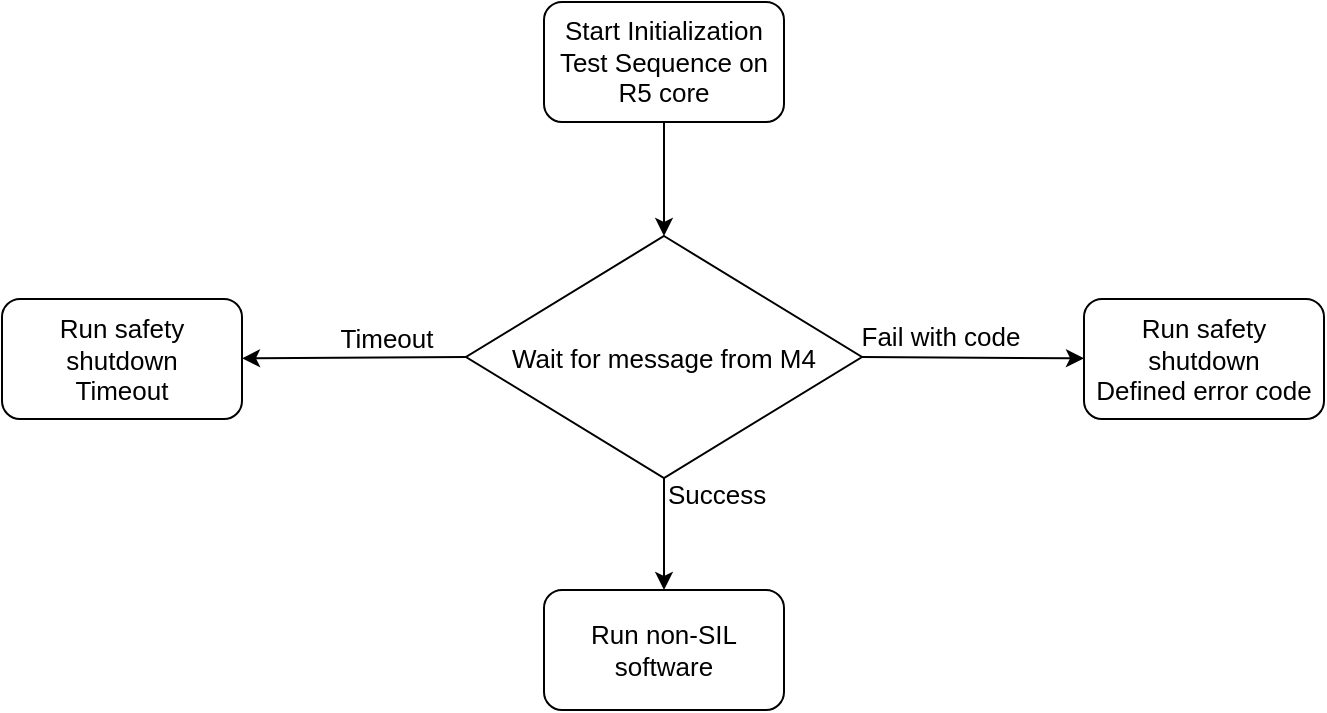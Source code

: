 <mxfile scale="3" border="0">
    <diagram id="LzTGRrPrDBO6Tm46XuKC" name="Page-1">
        <mxGraphModel dx="2193" dy="2339" grid="0" gridSize="10" guides="1" tooltips="1" connect="1" arrows="1" fold="1" page="0" pageScale="1" pageWidth="1600" pageHeight="1200" math="0" shadow="0">
            <root>
                <mxCell id="0"/>
                <mxCell id="1" parent="0"/>
                <mxCell id="397" style="edgeStyle=none;html=1;fontSize=13;" edge="1" parent="1" source="352" target="379">
                    <mxGeometry relative="1" as="geometry"/>
                </mxCell>
                <mxCell id="352" value="Start Initialization Test Sequence on R5 core" style="rounded=1;whiteSpace=wrap;html=1;fontSize=13;" parent="1" vertex="1">
                    <mxGeometry x="-497" y="-1170" width="120" height="60" as="geometry"/>
                </mxCell>
                <mxCell id="399" style="edgeStyle=none;html=1;exitX=0.5;exitY=1;exitDx=0;exitDy=0;fontSize=13;entryX=0.5;entryY=0;entryDx=0;entryDy=0;" edge="1" parent="1" source="379" target="393">
                    <mxGeometry relative="1" as="geometry">
                        <mxPoint x="-446" y="-931" as="sourcePoint"/>
                        <mxPoint x="-446" y="-880" as="targetPoint"/>
                    </mxGeometry>
                </mxCell>
                <mxCell id="402" value="Success" style="edgeLabel;html=1;align=center;verticalAlign=middle;resizable=0;points=[];fontSize=13;" vertex="1" connectable="0" parent="399">
                    <mxGeometry x="-0.42" y="3" relative="1" as="geometry">
                        <mxPoint x="23" y="-8" as="offset"/>
                    </mxGeometry>
                </mxCell>
                <mxCell id="400" style="edgeStyle=none;html=1;exitX=1;exitY=0.5;exitDx=0;exitDy=0;fontSize=13;" edge="1" parent="1" source="379" target="395">
                    <mxGeometry relative="1" as="geometry"/>
                </mxCell>
                <mxCell id="403" value="Fail with code" style="edgeLabel;html=1;align=center;verticalAlign=middle;resizable=0;points=[];fontSize=13;" vertex="1" connectable="0" parent="400">
                    <mxGeometry x="-0.672" y="1" relative="1" as="geometry">
                        <mxPoint x="21" y="-10" as="offset"/>
                    </mxGeometry>
                </mxCell>
                <mxCell id="401" style="edgeStyle=none;html=1;exitX=0;exitY=0.5;exitDx=0;exitDy=0;fontSize=13;" edge="1" parent="1" source="379" target="396">
                    <mxGeometry relative="1" as="geometry"/>
                </mxCell>
                <mxCell id="404" value="Timeout" style="edgeLabel;html=1;align=center;verticalAlign=middle;resizable=0;points=[];fontSize=13;" vertex="1" connectable="0" parent="401">
                    <mxGeometry x="0.159" y="-1" relative="1" as="geometry">
                        <mxPoint x="25" y="-9" as="offset"/>
                    </mxGeometry>
                </mxCell>
                <mxCell id="379" value="Wait for message from M4" style="rhombus;whiteSpace=wrap;html=1;fontSize=13;" parent="1" vertex="1">
                    <mxGeometry x="-536" y="-1053" width="198" height="121" as="geometry"/>
                </mxCell>
                <mxCell id="393" value="Run non-SIL software" style="rounded=1;whiteSpace=wrap;html=1;fontSize=13;" vertex="1" parent="1">
                    <mxGeometry x="-497" y="-876" width="120" height="60" as="geometry"/>
                </mxCell>
                <mxCell id="395" value="Run safety shutdown&lt;div&gt;Defined error code&lt;/div&gt;" style="rounded=1;whiteSpace=wrap;html=1;fontSize=13;" vertex="1" parent="1">
                    <mxGeometry x="-227" y="-1021.5" width="120" height="60" as="geometry"/>
                </mxCell>
                <mxCell id="396" value="Run safety shutdown&lt;div&gt;Timeout&lt;/div&gt;" style="rounded=1;whiteSpace=wrap;html=1;fontSize=13;" vertex="1" parent="1">
                    <mxGeometry x="-768" y="-1021.5" width="120" height="60" as="geometry"/>
                </mxCell>
            </root>
        </mxGraphModel>
    </diagram>
</mxfile>